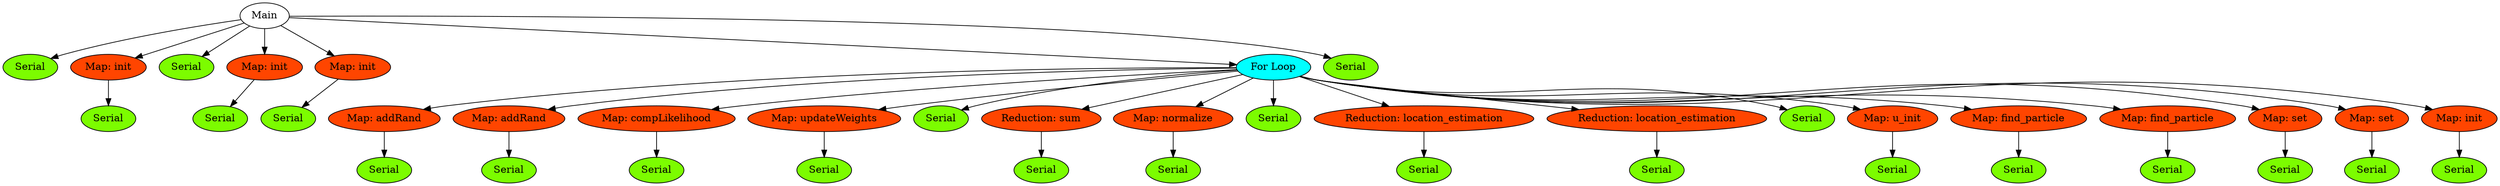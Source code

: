// Abstract Pattern Tree
digraph {
	E8aZ2KNMBsNXKsVRYUYS [label=Main]
	afhTTC9sYW5Ju1lZg0Jf [label=Serial fillcolor=lawngreen style=filled]
	PNtrRyuLVFziFeReWKBm [label="Map: init" fillcolor=orangered style=filled]
	TAWpVOSpcoF8PkxfUfp2 [label=Serial fillcolor=lawngreen style=filled]
	JmTF52pXkDfh1qZledso [label=Serial fillcolor=lawngreen style=filled]
	gsrIy0O3vAqJVtxfN1LI [label="Map: init" fillcolor=orangered style=filled]
	THRTPiaAeyjKD7sgLsNO [label=Serial fillcolor=lawngreen style=filled]
	o45yGsyCCN3qnO7tIDEQ [label="Map: init" fillcolor=orangered style=filled]
	t42FM0r7g7sZ8AJq2njm [label=Serial fillcolor=lawngreen style=filled]
	LAUlPsMpXuVeHQDMDTFP [label="For Loop" fillcolor=cyan style=filled]
	tnledoAlyMOpRXxt9aOL [label="Map: addRand" fillcolor=orangered style=filled]
	NK6arEPjEy9H5f05fzet [label=Serial fillcolor=lawngreen style=filled]
	"2HYckCfc45ZhTqqB4bKE" [label="Map: addRand" fillcolor=orangered style=filled]
	jErF44E3BlhnF7spWue9 [label=Serial fillcolor=lawngreen style=filled]
	aYCzWy4nRAyWU3l9YxUS [label="Map: compLikelihood" fillcolor=orangered style=filled]
	"1bfJcuyLEgqqhkzoAV9a" [label=Serial fillcolor=lawngreen style=filled]
	v4Hdki3tk096OBH2FBn8 [label="Map: updateWeights" fillcolor=orangered style=filled]
	HPTV9MrAxr5aLZ8Cupui [label=Serial fillcolor=lawngreen style=filled]
	x4JV0GIN2EnYWf5XdKgF [label=Serial fillcolor=lawngreen style=filled]
	"2t3rl0ULDOXkDfE9VszL" [label="Reduction: sum" fillcolor=orangered style=filled]
	mBXPsTQeNo3gsxPlez1B [label=Serial fillcolor=lawngreen style=filled]
	"5CXvN5syWXzz4OqgmM6U" [label="Map: normalize" fillcolor=orangered style=filled]
	rJUsdeRgVCrkh8g7Dqqm [label=Serial fillcolor=lawngreen style=filled]
	zYiysPfYUbj2z1iqTurt [label=Serial fillcolor=lawngreen style=filled]
	fAsJRFkl0UQcAD0MDvt5 [label="Reduction: location_estimation" fillcolor=orangered style=filled]
	NCSafuxlG1ptfBisflU6 [label=Serial fillcolor=lawngreen style=filled]
	"3LHVKOdtmmnQMNMiscuG" [label="Reduction: location_estimation" fillcolor=orangered style=filled]
	"1QNioWO0gELZnUz5n1Lv" [label=Serial fillcolor=lawngreen style=filled]
	Casox8FXjaKrtoUmXNGx [label=Serial fillcolor=lawngreen style=filled]
	aCYyA8IrBqNgUJG0Gn4A [label="Map: u_init" fillcolor=orangered style=filled]
	NSE1VIGjIaH9PN6OVHzH [label=Serial fillcolor=lawngreen style=filled]
	nclJi4NhboOfvNZ0TK9h [label="Map: find_particle" fillcolor=orangered style=filled]
	Tciq8cX6s4cBd2WMfL8T [label=Serial fillcolor=lawngreen style=filled]
	SkPuYpHmg7gkmxs5SvjW [label="Map: find_particle" fillcolor=orangered style=filled]
	a1meS1rN6txmm23sLjQX [label=Serial fillcolor=lawngreen style=filled]
	a7U734G1sC5rsQxBnEkv [label="Map: set" fillcolor=orangered style=filled]
	xSvg4EHjjFT57OcVCYlv [label=Serial fillcolor=lawngreen style=filled]
	olGKYTjjj923mDKsyrLR [label="Map: set" fillcolor=orangered style=filled]
	JIgspv4OjPlHuvyNuo5L [label=Serial fillcolor=lawngreen style=filled]
	l6FgJTKQ82EqOV1rMq03 [label="Map: init" fillcolor=orangered style=filled]
	m9NmM67njvSkZ8PjaKO3 [label=Serial fillcolor=lawngreen style=filled]
	KHg5BVVofG6Va9cSlOOn [label=Serial fillcolor=lawngreen style=filled]
	E8aZ2KNMBsNXKsVRYUYS -> afhTTC9sYW5Ju1lZg0Jf
	E8aZ2KNMBsNXKsVRYUYS -> PNtrRyuLVFziFeReWKBm
	PNtrRyuLVFziFeReWKBm -> TAWpVOSpcoF8PkxfUfp2
	E8aZ2KNMBsNXKsVRYUYS -> JmTF52pXkDfh1qZledso
	E8aZ2KNMBsNXKsVRYUYS -> gsrIy0O3vAqJVtxfN1LI
	gsrIy0O3vAqJVtxfN1LI -> THRTPiaAeyjKD7sgLsNO
	E8aZ2KNMBsNXKsVRYUYS -> o45yGsyCCN3qnO7tIDEQ
	o45yGsyCCN3qnO7tIDEQ -> t42FM0r7g7sZ8AJq2njm
	E8aZ2KNMBsNXKsVRYUYS -> LAUlPsMpXuVeHQDMDTFP
	LAUlPsMpXuVeHQDMDTFP -> tnledoAlyMOpRXxt9aOL
	tnledoAlyMOpRXxt9aOL -> NK6arEPjEy9H5f05fzet
	LAUlPsMpXuVeHQDMDTFP -> "2HYckCfc45ZhTqqB4bKE"
	"2HYckCfc45ZhTqqB4bKE" -> jErF44E3BlhnF7spWue9
	LAUlPsMpXuVeHQDMDTFP -> aYCzWy4nRAyWU3l9YxUS
	aYCzWy4nRAyWU3l9YxUS -> "1bfJcuyLEgqqhkzoAV9a"
	LAUlPsMpXuVeHQDMDTFP -> v4Hdki3tk096OBH2FBn8
	v4Hdki3tk096OBH2FBn8 -> HPTV9MrAxr5aLZ8Cupui
	LAUlPsMpXuVeHQDMDTFP -> x4JV0GIN2EnYWf5XdKgF
	LAUlPsMpXuVeHQDMDTFP -> "2t3rl0ULDOXkDfE9VszL"
	"2t3rl0ULDOXkDfE9VszL" -> mBXPsTQeNo3gsxPlez1B
	LAUlPsMpXuVeHQDMDTFP -> "5CXvN5syWXzz4OqgmM6U"
	"5CXvN5syWXzz4OqgmM6U" -> rJUsdeRgVCrkh8g7Dqqm
	LAUlPsMpXuVeHQDMDTFP -> zYiysPfYUbj2z1iqTurt
	LAUlPsMpXuVeHQDMDTFP -> fAsJRFkl0UQcAD0MDvt5
	fAsJRFkl0UQcAD0MDvt5 -> NCSafuxlG1ptfBisflU6
	LAUlPsMpXuVeHQDMDTFP -> "3LHVKOdtmmnQMNMiscuG"
	"3LHVKOdtmmnQMNMiscuG" -> "1QNioWO0gELZnUz5n1Lv"
	LAUlPsMpXuVeHQDMDTFP -> Casox8FXjaKrtoUmXNGx
	LAUlPsMpXuVeHQDMDTFP -> aCYyA8IrBqNgUJG0Gn4A
	aCYyA8IrBqNgUJG0Gn4A -> NSE1VIGjIaH9PN6OVHzH
	LAUlPsMpXuVeHQDMDTFP -> nclJi4NhboOfvNZ0TK9h
	nclJi4NhboOfvNZ0TK9h -> Tciq8cX6s4cBd2WMfL8T
	LAUlPsMpXuVeHQDMDTFP -> SkPuYpHmg7gkmxs5SvjW
	SkPuYpHmg7gkmxs5SvjW -> a1meS1rN6txmm23sLjQX
	LAUlPsMpXuVeHQDMDTFP -> a7U734G1sC5rsQxBnEkv
	a7U734G1sC5rsQxBnEkv -> xSvg4EHjjFT57OcVCYlv
	LAUlPsMpXuVeHQDMDTFP -> olGKYTjjj923mDKsyrLR
	olGKYTjjj923mDKsyrLR -> JIgspv4OjPlHuvyNuo5L
	LAUlPsMpXuVeHQDMDTFP -> l6FgJTKQ82EqOV1rMq03
	l6FgJTKQ82EqOV1rMq03 -> m9NmM67njvSkZ8PjaKO3
	E8aZ2KNMBsNXKsVRYUYS -> KHg5BVVofG6Va9cSlOOn
}
